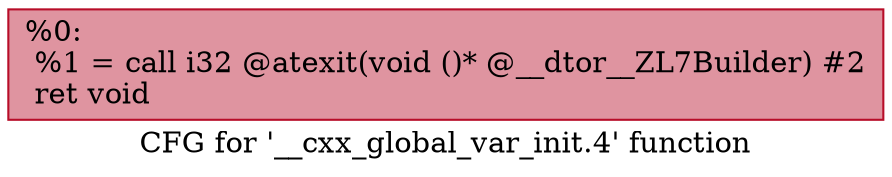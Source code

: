 digraph "CFG for '__cxx_global_var_init.4' function" {
	label="CFG for '__cxx_global_var_init.4' function";

	Node0x1b8fe9ad500 [shape=record,color="#b70d28ff", style=filled, fillcolor="#b70d2870",label="{%0:\l  %1 = call i32 @atexit(void ()* @__dtor__ZL7Builder) #2\l  ret void\l}"];
}
